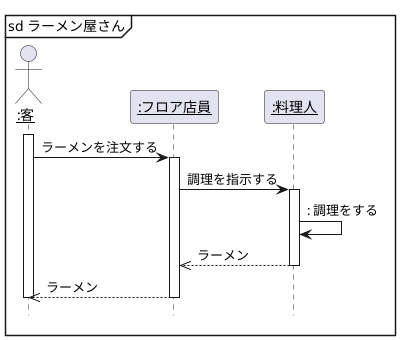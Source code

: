 @startuml
hide footbox
Actor "<u>:客</u>" as P
participant "<u>:フロア店員</u>" as floor
participant "<u>:料理人</u>" as cook

mainframe sd ラーメン屋さん

activate P
P -> floor : ラーメンを注文する
activate floor
floor -> cook : 調理を指示する
activate cook
cook -> cook :: 調理をする
floor <<-- cook : ラーメン
deactivate cook
P <<-- floor : ラーメン
deactivate floor
deactivate P
@enduml